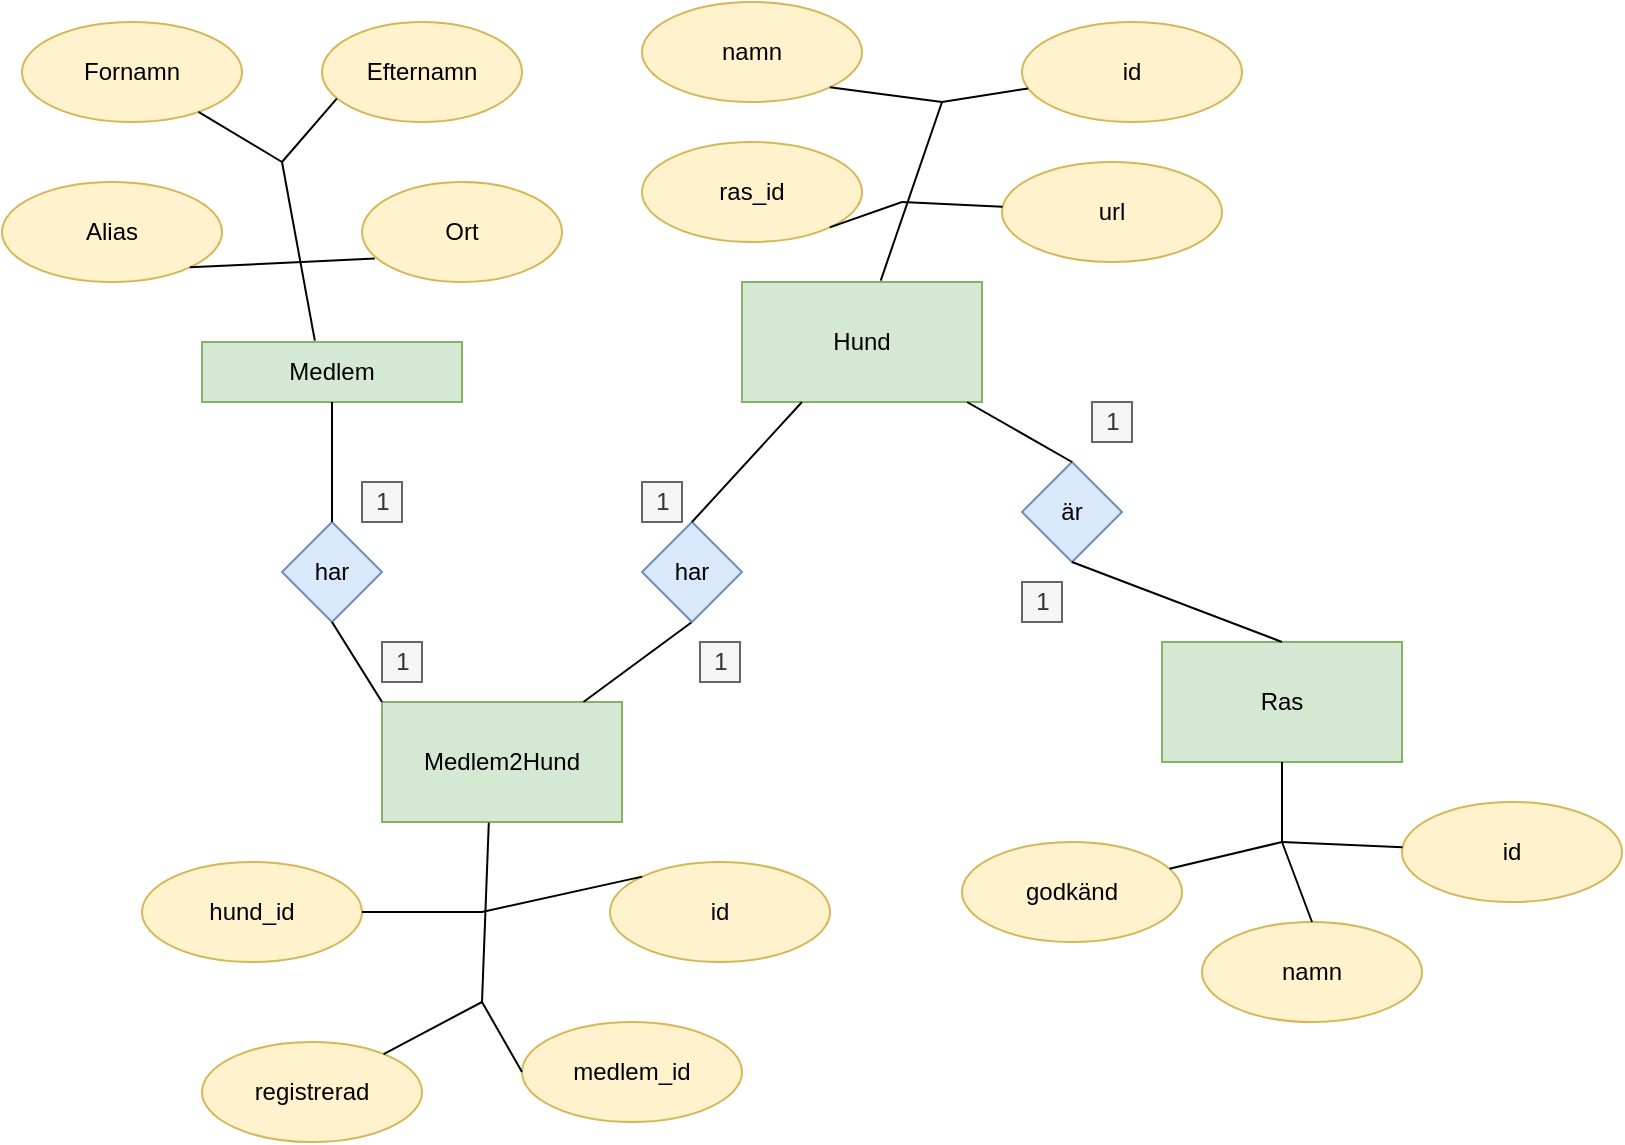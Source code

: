 <mxfile version="18.0.7" type="github">
  <diagram id="C5RBs43oDa-KdzZeNtuy" name="Page-1">
    <mxGraphModel dx="811" dy="539" grid="1" gridSize="10" guides="1" tooltips="1" connect="1" arrows="1" fold="1" page="1" pageScale="1" pageWidth="827" pageHeight="1169" math="0" shadow="0">
      <root>
        <mxCell id="WIyWlLk6GJQsqaUBKTNV-0" />
        <mxCell id="WIyWlLk6GJQsqaUBKTNV-1" parent="WIyWlLk6GJQsqaUBKTNV-0" />
        <mxCell id="KphzCuYCAX3YSPNnuDpT-0" value="Medlem2Hund" style="rounded=0;whiteSpace=wrap;html=1;fillColor=#d5e8d4;strokeColor=#82b366;" vertex="1" parent="WIyWlLk6GJQsqaUBKTNV-1">
          <mxGeometry x="190" y="350" width="120" height="60" as="geometry" />
        </mxCell>
        <mxCell id="KphzCuYCAX3YSPNnuDpT-1" value="Ras" style="rounded=0;whiteSpace=wrap;html=1;fillColor=#d5e8d4;strokeColor=#82b366;" vertex="1" parent="WIyWlLk6GJQsqaUBKTNV-1">
          <mxGeometry x="580" y="320" width="120" height="60" as="geometry" />
        </mxCell>
        <mxCell id="KphzCuYCAX3YSPNnuDpT-2" value="Hund" style="rounded=0;whiteSpace=wrap;html=1;fillColor=#d5e8d4;strokeColor=#82b366;" vertex="1" parent="WIyWlLk6GJQsqaUBKTNV-1">
          <mxGeometry x="370" y="140" width="120" height="60" as="geometry" />
        </mxCell>
        <mxCell id="KphzCuYCAX3YSPNnuDpT-3" value="Medlem" style="rounded=0;whiteSpace=wrap;html=1;fillColor=#d5e8d4;strokeColor=#82b366;" vertex="1" parent="WIyWlLk6GJQsqaUBKTNV-1">
          <mxGeometry x="100" y="170" width="130" height="30" as="geometry" />
        </mxCell>
        <mxCell id="KphzCuYCAX3YSPNnuDpT-4" value="Alias" style="ellipse;whiteSpace=wrap;html=1;fillColor=#fff2cc;strokeColor=#d6b656;" vertex="1" parent="WIyWlLk6GJQsqaUBKTNV-1">
          <mxGeometry y="90" width="110" height="50" as="geometry" />
        </mxCell>
        <mxCell id="KphzCuYCAX3YSPNnuDpT-5" value="Efternamn" style="ellipse;whiteSpace=wrap;html=1;fillColor=#fff2cc;strokeColor=#d6b656;" vertex="1" parent="WIyWlLk6GJQsqaUBKTNV-1">
          <mxGeometry x="160" y="10" width="100" height="50" as="geometry" />
        </mxCell>
        <mxCell id="KphzCuYCAX3YSPNnuDpT-6" value="Fornamn" style="ellipse;whiteSpace=wrap;html=1;fillColor=#fff2cc;strokeColor=#d6b656;" vertex="1" parent="WIyWlLk6GJQsqaUBKTNV-1">
          <mxGeometry x="10" y="10" width="110" height="50" as="geometry" />
        </mxCell>
        <mxCell id="KphzCuYCAX3YSPNnuDpT-7" value="Ort" style="ellipse;whiteSpace=wrap;html=1;fillColor=#fff2cc;strokeColor=#d6b656;" vertex="1" parent="WIyWlLk6GJQsqaUBKTNV-1">
          <mxGeometry x="180" y="90" width="100" height="50" as="geometry" />
        </mxCell>
        <mxCell id="KphzCuYCAX3YSPNnuDpT-9" value="" style="endArrow=none;html=1;rounded=0;entryX=0.434;entryY=-0.024;entryDx=0;entryDy=0;entryPerimeter=0;" edge="1" parent="WIyWlLk6GJQsqaUBKTNV-1" target="KphzCuYCAX3YSPNnuDpT-3">
          <mxGeometry width="50" height="50" relative="1" as="geometry">
            <mxPoint x="140" y="80" as="sourcePoint" />
            <mxPoint x="440" y="250" as="targetPoint" />
          </mxGeometry>
        </mxCell>
        <mxCell id="KphzCuYCAX3YSPNnuDpT-10" value="" style="endArrow=none;html=1;rounded=0;exitX=0.074;exitY=0.766;exitDx=0;exitDy=0;exitPerimeter=0;" edge="1" parent="WIyWlLk6GJQsqaUBKTNV-1" source="KphzCuYCAX3YSPNnuDpT-5">
          <mxGeometry width="50" height="50" relative="1" as="geometry">
            <mxPoint x="390" y="300" as="sourcePoint" />
            <mxPoint x="140" y="80" as="targetPoint" />
          </mxGeometry>
        </mxCell>
        <mxCell id="KphzCuYCAX3YSPNnuDpT-11" value="" style="endArrow=none;html=1;rounded=0;" edge="1" parent="WIyWlLk6GJQsqaUBKTNV-1" source="KphzCuYCAX3YSPNnuDpT-6">
          <mxGeometry width="50" height="50" relative="1" as="geometry">
            <mxPoint x="177.4" y="58.3" as="sourcePoint" />
            <mxPoint x="140" y="80" as="targetPoint" />
          </mxGeometry>
        </mxCell>
        <mxCell id="KphzCuYCAX3YSPNnuDpT-12" value="" style="endArrow=none;html=1;rounded=0;entryX=1;entryY=1;entryDx=0;entryDy=0;" edge="1" parent="WIyWlLk6GJQsqaUBKTNV-1" target="KphzCuYCAX3YSPNnuDpT-4">
          <mxGeometry width="50" height="50" relative="1" as="geometry">
            <mxPoint x="150" y="130" as="sourcePoint" />
            <mxPoint x="440" y="250" as="targetPoint" />
          </mxGeometry>
        </mxCell>
        <mxCell id="KphzCuYCAX3YSPNnuDpT-13" value="" style="endArrow=none;html=1;rounded=0;entryX=0.064;entryY=0.766;entryDx=0;entryDy=0;entryPerimeter=0;" edge="1" parent="WIyWlLk6GJQsqaUBKTNV-1" target="KphzCuYCAX3YSPNnuDpT-7">
          <mxGeometry width="50" height="50" relative="1" as="geometry">
            <mxPoint x="150" y="130" as="sourcePoint" />
            <mxPoint x="440" y="250" as="targetPoint" />
          </mxGeometry>
        </mxCell>
        <mxCell id="KphzCuYCAX3YSPNnuDpT-15" value="är" style="rhombus;whiteSpace=wrap;html=1;fillColor=#dae8fc;strokeColor=#6c8ebf;" vertex="1" parent="WIyWlLk6GJQsqaUBKTNV-1">
          <mxGeometry x="510" y="230" width="50" height="50" as="geometry" />
        </mxCell>
        <mxCell id="KphzCuYCAX3YSPNnuDpT-16" value="har" style="rhombus;whiteSpace=wrap;html=1;fillColor=#dae8fc;strokeColor=#6c8ebf;" vertex="1" parent="WIyWlLk6GJQsqaUBKTNV-1">
          <mxGeometry x="140" y="260" width="50" height="50" as="geometry" />
        </mxCell>
        <mxCell id="KphzCuYCAX3YSPNnuDpT-17" value="" style="endArrow=none;html=1;rounded=0;exitX=0.5;exitY=0;exitDx=0;exitDy=0;" edge="1" parent="WIyWlLk6GJQsqaUBKTNV-1" source="KphzCuYCAX3YSPNnuDpT-16" target="KphzCuYCAX3YSPNnuDpT-3">
          <mxGeometry width="50" height="50" relative="1" as="geometry">
            <mxPoint x="390" y="300" as="sourcePoint" />
            <mxPoint x="440" y="250" as="targetPoint" />
          </mxGeometry>
        </mxCell>
        <mxCell id="KphzCuYCAX3YSPNnuDpT-23" value="" style="endArrow=none;html=1;rounded=0;exitX=0.5;exitY=1;exitDx=0;exitDy=0;entryX=0;entryY=0;entryDx=0;entryDy=0;" edge="1" parent="WIyWlLk6GJQsqaUBKTNV-1" source="KphzCuYCAX3YSPNnuDpT-16" target="KphzCuYCAX3YSPNnuDpT-0">
          <mxGeometry width="50" height="50" relative="1" as="geometry">
            <mxPoint x="390" y="300" as="sourcePoint" />
            <mxPoint x="440" y="250" as="targetPoint" />
          </mxGeometry>
        </mxCell>
        <mxCell id="KphzCuYCAX3YSPNnuDpT-24" value="" style="endArrow=none;html=1;rounded=0;entryX=0.5;entryY=1;entryDx=0;entryDy=0;" edge="1" parent="WIyWlLk6GJQsqaUBKTNV-1" source="KphzCuYCAX3YSPNnuDpT-0" target="KphzCuYCAX3YSPNnuDpT-25">
          <mxGeometry width="50" height="50" relative="1" as="geometry">
            <mxPoint x="390" y="300" as="sourcePoint" />
            <mxPoint x="370" y="280" as="targetPoint" />
          </mxGeometry>
        </mxCell>
        <mxCell id="KphzCuYCAX3YSPNnuDpT-25" value="har" style="rhombus;whiteSpace=wrap;html=1;fillColor=#dae8fc;strokeColor=#6c8ebf;" vertex="1" parent="WIyWlLk6GJQsqaUBKTNV-1">
          <mxGeometry x="320" y="260" width="50" height="50" as="geometry" />
        </mxCell>
        <mxCell id="KphzCuYCAX3YSPNnuDpT-26" value="" style="endArrow=none;html=1;rounded=0;entryX=0.25;entryY=1;entryDx=0;entryDy=0;exitX=0.5;exitY=0;exitDx=0;exitDy=0;" edge="1" parent="WIyWlLk6GJQsqaUBKTNV-1" source="KphzCuYCAX3YSPNnuDpT-25" target="KphzCuYCAX3YSPNnuDpT-2">
          <mxGeometry width="50" height="50" relative="1" as="geometry">
            <mxPoint x="390" y="300" as="sourcePoint" />
            <mxPoint x="440" y="250" as="targetPoint" />
          </mxGeometry>
        </mxCell>
        <mxCell id="KphzCuYCAX3YSPNnuDpT-28" value="" style="endArrow=none;html=1;rounded=0;exitX=0.5;exitY=0;exitDx=0;exitDy=0;" edge="1" parent="WIyWlLk6GJQsqaUBKTNV-1" source="KphzCuYCAX3YSPNnuDpT-15" target="KphzCuYCAX3YSPNnuDpT-2">
          <mxGeometry width="50" height="50" relative="1" as="geometry">
            <mxPoint x="390" y="300" as="sourcePoint" />
            <mxPoint x="440" y="250" as="targetPoint" />
          </mxGeometry>
        </mxCell>
        <mxCell id="KphzCuYCAX3YSPNnuDpT-29" value="" style="endArrow=none;html=1;rounded=0;entryX=0.5;entryY=1;entryDx=0;entryDy=0;exitX=0.5;exitY=0;exitDx=0;exitDy=0;" edge="1" parent="WIyWlLk6GJQsqaUBKTNV-1" source="KphzCuYCAX3YSPNnuDpT-1" target="KphzCuYCAX3YSPNnuDpT-15">
          <mxGeometry width="50" height="50" relative="1" as="geometry">
            <mxPoint x="390" y="300" as="sourcePoint" />
            <mxPoint x="440" y="250" as="targetPoint" />
          </mxGeometry>
        </mxCell>
        <mxCell id="KphzCuYCAX3YSPNnuDpT-30" value="ras_id" style="ellipse;whiteSpace=wrap;html=1;fillColor=#fff2cc;strokeColor=#d6b656;" vertex="1" parent="WIyWlLk6GJQsqaUBKTNV-1">
          <mxGeometry x="320" y="70" width="110" height="50" as="geometry" />
        </mxCell>
        <mxCell id="KphzCuYCAX3YSPNnuDpT-31" value="url" style="ellipse;whiteSpace=wrap;html=1;fillColor=#fff2cc;strokeColor=#d6b656;" vertex="1" parent="WIyWlLk6GJQsqaUBKTNV-1">
          <mxGeometry x="500" y="80" width="110" height="50" as="geometry" />
        </mxCell>
        <mxCell id="KphzCuYCAX3YSPNnuDpT-32" value="namn" style="ellipse;whiteSpace=wrap;html=1;fillColor=#fff2cc;strokeColor=#d6b656;" vertex="1" parent="WIyWlLk6GJQsqaUBKTNV-1">
          <mxGeometry x="320" width="110" height="50" as="geometry" />
        </mxCell>
        <mxCell id="KphzCuYCAX3YSPNnuDpT-33" value="id" style="ellipse;whiteSpace=wrap;html=1;fillColor=#fff2cc;strokeColor=#d6b656;" vertex="1" parent="WIyWlLk6GJQsqaUBKTNV-1">
          <mxGeometry x="510" y="10" width="110" height="50" as="geometry" />
        </mxCell>
        <mxCell id="KphzCuYCAX3YSPNnuDpT-34" value="" style="endArrow=none;html=1;rounded=0;entryX=0.578;entryY=-0.012;entryDx=0;entryDy=0;entryPerimeter=0;" edge="1" parent="WIyWlLk6GJQsqaUBKTNV-1" target="KphzCuYCAX3YSPNnuDpT-2">
          <mxGeometry width="50" height="50" relative="1" as="geometry">
            <mxPoint x="470" y="50" as="sourcePoint" />
            <mxPoint x="440" y="250" as="targetPoint" />
          </mxGeometry>
        </mxCell>
        <mxCell id="KphzCuYCAX3YSPNnuDpT-35" value="" style="endArrow=none;html=1;rounded=0;entryX=1;entryY=1;entryDx=0;entryDy=0;" edge="1" parent="WIyWlLk6GJQsqaUBKTNV-1" target="KphzCuYCAX3YSPNnuDpT-32">
          <mxGeometry width="50" height="50" relative="1" as="geometry">
            <mxPoint x="470" y="50" as="sourcePoint" />
            <mxPoint x="449.36" y="149.28" as="targetPoint" />
          </mxGeometry>
        </mxCell>
        <mxCell id="KphzCuYCAX3YSPNnuDpT-36" value="" style="endArrow=none;html=1;rounded=0;" edge="1" parent="WIyWlLk6GJQsqaUBKTNV-1" source="KphzCuYCAX3YSPNnuDpT-33">
          <mxGeometry width="50" height="50" relative="1" as="geometry">
            <mxPoint x="480" y="60" as="sourcePoint" />
            <mxPoint x="470" y="50" as="targetPoint" />
          </mxGeometry>
        </mxCell>
        <mxCell id="KphzCuYCAX3YSPNnuDpT-37" value="" style="endArrow=none;html=1;rounded=0;" edge="1" parent="WIyWlLk6GJQsqaUBKTNV-1" source="KphzCuYCAX3YSPNnuDpT-31">
          <mxGeometry width="50" height="50" relative="1" as="geometry">
            <mxPoint x="523.045" y="53.203" as="sourcePoint" />
            <mxPoint x="450" y="100" as="targetPoint" />
          </mxGeometry>
        </mxCell>
        <mxCell id="KphzCuYCAX3YSPNnuDpT-38" value="" style="endArrow=none;html=1;rounded=0;entryX=1;entryY=1;entryDx=0;entryDy=0;" edge="1" parent="WIyWlLk6GJQsqaUBKTNV-1" target="KphzCuYCAX3YSPNnuDpT-30">
          <mxGeometry width="50" height="50" relative="1" as="geometry">
            <mxPoint x="450" y="100" as="sourcePoint" />
            <mxPoint x="460" y="110" as="targetPoint" />
          </mxGeometry>
        </mxCell>
        <mxCell id="KphzCuYCAX3YSPNnuDpT-39" value="namn" style="ellipse;whiteSpace=wrap;html=1;fillColor=#fff2cc;strokeColor=#d6b656;" vertex="1" parent="WIyWlLk6GJQsqaUBKTNV-1">
          <mxGeometry x="600" y="460" width="110" height="50" as="geometry" />
        </mxCell>
        <mxCell id="KphzCuYCAX3YSPNnuDpT-40" value="id" style="ellipse;whiteSpace=wrap;html=1;fillColor=#fff2cc;strokeColor=#d6b656;" vertex="1" parent="WIyWlLk6GJQsqaUBKTNV-1">
          <mxGeometry x="700" y="400" width="110" height="50" as="geometry" />
        </mxCell>
        <mxCell id="KphzCuYCAX3YSPNnuDpT-41" value="godkänd" style="ellipse;whiteSpace=wrap;html=1;fillColor=#fff2cc;strokeColor=#d6b656;" vertex="1" parent="WIyWlLk6GJQsqaUBKTNV-1">
          <mxGeometry x="480" y="420" width="110" height="50" as="geometry" />
        </mxCell>
        <mxCell id="KphzCuYCAX3YSPNnuDpT-42" value="" style="endArrow=none;html=1;rounded=0;entryX=0.5;entryY=1;entryDx=0;entryDy=0;" edge="1" parent="WIyWlLk6GJQsqaUBKTNV-1" target="KphzCuYCAX3YSPNnuDpT-1">
          <mxGeometry width="50" height="50" relative="1" as="geometry">
            <mxPoint x="640" y="420" as="sourcePoint" />
            <mxPoint x="545" y="290" as="targetPoint" />
          </mxGeometry>
        </mxCell>
        <mxCell id="KphzCuYCAX3YSPNnuDpT-43" value="" style="endArrow=none;html=1;rounded=0;" edge="1" parent="WIyWlLk6GJQsqaUBKTNV-1" target="KphzCuYCAX3YSPNnuDpT-41">
          <mxGeometry width="50" height="50" relative="1" as="geometry">
            <mxPoint x="640" y="420" as="sourcePoint" />
            <mxPoint x="650" y="390" as="targetPoint" />
          </mxGeometry>
        </mxCell>
        <mxCell id="KphzCuYCAX3YSPNnuDpT-44" value="" style="endArrow=none;html=1;rounded=0;entryX=0.5;entryY=0;entryDx=0;entryDy=0;" edge="1" parent="WIyWlLk6GJQsqaUBKTNV-1" target="KphzCuYCAX3YSPNnuDpT-39">
          <mxGeometry width="50" height="50" relative="1" as="geometry">
            <mxPoint x="640" y="420" as="sourcePoint" />
            <mxPoint x="593.721" y="443.4" as="targetPoint" />
          </mxGeometry>
        </mxCell>
        <mxCell id="KphzCuYCAX3YSPNnuDpT-45" value="" style="endArrow=none;html=1;rounded=0;" edge="1" parent="WIyWlLk6GJQsqaUBKTNV-1" source="KphzCuYCAX3YSPNnuDpT-40">
          <mxGeometry width="50" height="50" relative="1" as="geometry">
            <mxPoint x="660" y="440" as="sourcePoint" />
            <mxPoint x="640" y="420" as="targetPoint" />
          </mxGeometry>
        </mxCell>
        <mxCell id="KphzCuYCAX3YSPNnuDpT-46" value="medlem_id" style="ellipse;whiteSpace=wrap;html=1;fillColor=#fff2cc;strokeColor=#d6b656;" vertex="1" parent="WIyWlLk6GJQsqaUBKTNV-1">
          <mxGeometry x="260" y="510" width="110" height="50" as="geometry" />
        </mxCell>
        <mxCell id="KphzCuYCAX3YSPNnuDpT-47" value="registrerad" style="ellipse;whiteSpace=wrap;html=1;fillColor=#fff2cc;strokeColor=#d6b656;" vertex="1" parent="WIyWlLk6GJQsqaUBKTNV-1">
          <mxGeometry x="100" y="520" width="110" height="50" as="geometry" />
        </mxCell>
        <mxCell id="KphzCuYCAX3YSPNnuDpT-48" value="id" style="ellipse;whiteSpace=wrap;html=1;fillColor=#fff2cc;strokeColor=#d6b656;" vertex="1" parent="WIyWlLk6GJQsqaUBKTNV-1">
          <mxGeometry x="304" y="430" width="110" height="50" as="geometry" />
        </mxCell>
        <mxCell id="KphzCuYCAX3YSPNnuDpT-49" value="hund_id" style="ellipse;whiteSpace=wrap;html=1;fillColor=#fff2cc;strokeColor=#d6b656;" vertex="1" parent="WIyWlLk6GJQsqaUBKTNV-1">
          <mxGeometry x="70" y="430" width="110" height="50" as="geometry" />
        </mxCell>
        <mxCell id="KphzCuYCAX3YSPNnuDpT-50" value="" style="endArrow=none;html=1;rounded=0;entryX=0.445;entryY=1.006;entryDx=0;entryDy=0;entryPerimeter=0;" edge="1" parent="WIyWlLk6GJQsqaUBKTNV-1" target="KphzCuYCAX3YSPNnuDpT-0">
          <mxGeometry width="50" height="50" relative="1" as="geometry">
            <mxPoint x="240" y="500" as="sourcePoint" />
            <mxPoint x="355" y="320" as="targetPoint" />
          </mxGeometry>
        </mxCell>
        <mxCell id="KphzCuYCAX3YSPNnuDpT-51" value="" style="endArrow=none;html=1;rounded=0;entryX=0;entryY=0;entryDx=0;entryDy=0;" edge="1" parent="WIyWlLk6GJQsqaUBKTNV-1" target="KphzCuYCAX3YSPNnuDpT-48">
          <mxGeometry width="50" height="50" relative="1" as="geometry">
            <mxPoint x="240" y="455" as="sourcePoint" />
            <mxPoint x="365" y="330" as="targetPoint" />
          </mxGeometry>
        </mxCell>
        <mxCell id="KphzCuYCAX3YSPNnuDpT-52" value="" style="endArrow=none;html=1;rounded=0;" edge="1" parent="WIyWlLk6GJQsqaUBKTNV-1" source="KphzCuYCAX3YSPNnuDpT-49">
          <mxGeometry width="50" height="50" relative="1" as="geometry">
            <mxPoint x="320.714" y="380" as="sourcePoint" />
            <mxPoint x="240" y="455" as="targetPoint" />
          </mxGeometry>
        </mxCell>
        <mxCell id="KphzCuYCAX3YSPNnuDpT-53" value="" style="endArrow=none;html=1;rounded=0;exitX=0;exitY=0.5;exitDx=0;exitDy=0;" edge="1" parent="WIyWlLk6GJQsqaUBKTNV-1" source="KphzCuYCAX3YSPNnuDpT-46">
          <mxGeometry width="50" height="50" relative="1" as="geometry">
            <mxPoint x="330.714" y="390" as="sourcePoint" />
            <mxPoint x="240" y="500" as="targetPoint" />
          </mxGeometry>
        </mxCell>
        <mxCell id="KphzCuYCAX3YSPNnuDpT-54" value="" style="endArrow=none;html=1;rounded=0;" edge="1" parent="WIyWlLk6GJQsqaUBKTNV-1" source="KphzCuYCAX3YSPNnuDpT-47">
          <mxGeometry width="50" height="50" relative="1" as="geometry">
            <mxPoint x="340.714" y="400" as="sourcePoint" />
            <mxPoint x="240" y="500" as="targetPoint" />
          </mxGeometry>
        </mxCell>
        <mxCell id="KphzCuYCAX3YSPNnuDpT-55" value="1" style="text;html=1;align=center;verticalAlign=middle;resizable=0;points=[];autosize=1;strokeColor=#666666;fillColor=#f5f5f5;fontColor=#333333;" vertex="1" parent="WIyWlLk6GJQsqaUBKTNV-1">
          <mxGeometry x="180" y="240" width="20" height="20" as="geometry" />
        </mxCell>
        <mxCell id="KphzCuYCAX3YSPNnuDpT-56" value="1" style="text;html=1;align=center;verticalAlign=middle;resizable=0;points=[];autosize=1;strokeColor=#666666;fillColor=#f5f5f5;fontColor=#333333;" vertex="1" parent="WIyWlLk6GJQsqaUBKTNV-1">
          <mxGeometry x="190" y="320" width="20" height="20" as="geometry" />
        </mxCell>
        <mxCell id="KphzCuYCAX3YSPNnuDpT-57" value="1" style="text;html=1;align=center;verticalAlign=middle;resizable=0;points=[];autosize=1;strokeColor=#666666;fillColor=#f5f5f5;fontColor=#333333;" vertex="1" parent="WIyWlLk6GJQsqaUBKTNV-1">
          <mxGeometry x="320" y="240" width="20" height="20" as="geometry" />
        </mxCell>
        <mxCell id="KphzCuYCAX3YSPNnuDpT-58" value="1" style="text;html=1;align=center;verticalAlign=middle;resizable=0;points=[];autosize=1;strokeColor=#666666;fillColor=#f5f5f5;fontColor=#333333;" vertex="1" parent="WIyWlLk6GJQsqaUBKTNV-1">
          <mxGeometry x="349" y="320" width="20" height="20" as="geometry" />
        </mxCell>
        <mxCell id="KphzCuYCAX3YSPNnuDpT-59" value="1" style="text;html=1;align=center;verticalAlign=middle;resizable=0;points=[];autosize=1;strokeColor=#666666;fillColor=#f5f5f5;fontColor=#333333;" vertex="1" parent="WIyWlLk6GJQsqaUBKTNV-1">
          <mxGeometry x="545" y="200" width="20" height="20" as="geometry" />
        </mxCell>
        <mxCell id="KphzCuYCAX3YSPNnuDpT-60" value="1" style="text;html=1;align=center;verticalAlign=middle;resizable=0;points=[];autosize=1;strokeColor=#666666;fillColor=#f5f5f5;fontColor=#333333;" vertex="1" parent="WIyWlLk6GJQsqaUBKTNV-1">
          <mxGeometry x="510" y="290" width="20" height="20" as="geometry" />
        </mxCell>
      </root>
    </mxGraphModel>
  </diagram>
</mxfile>
